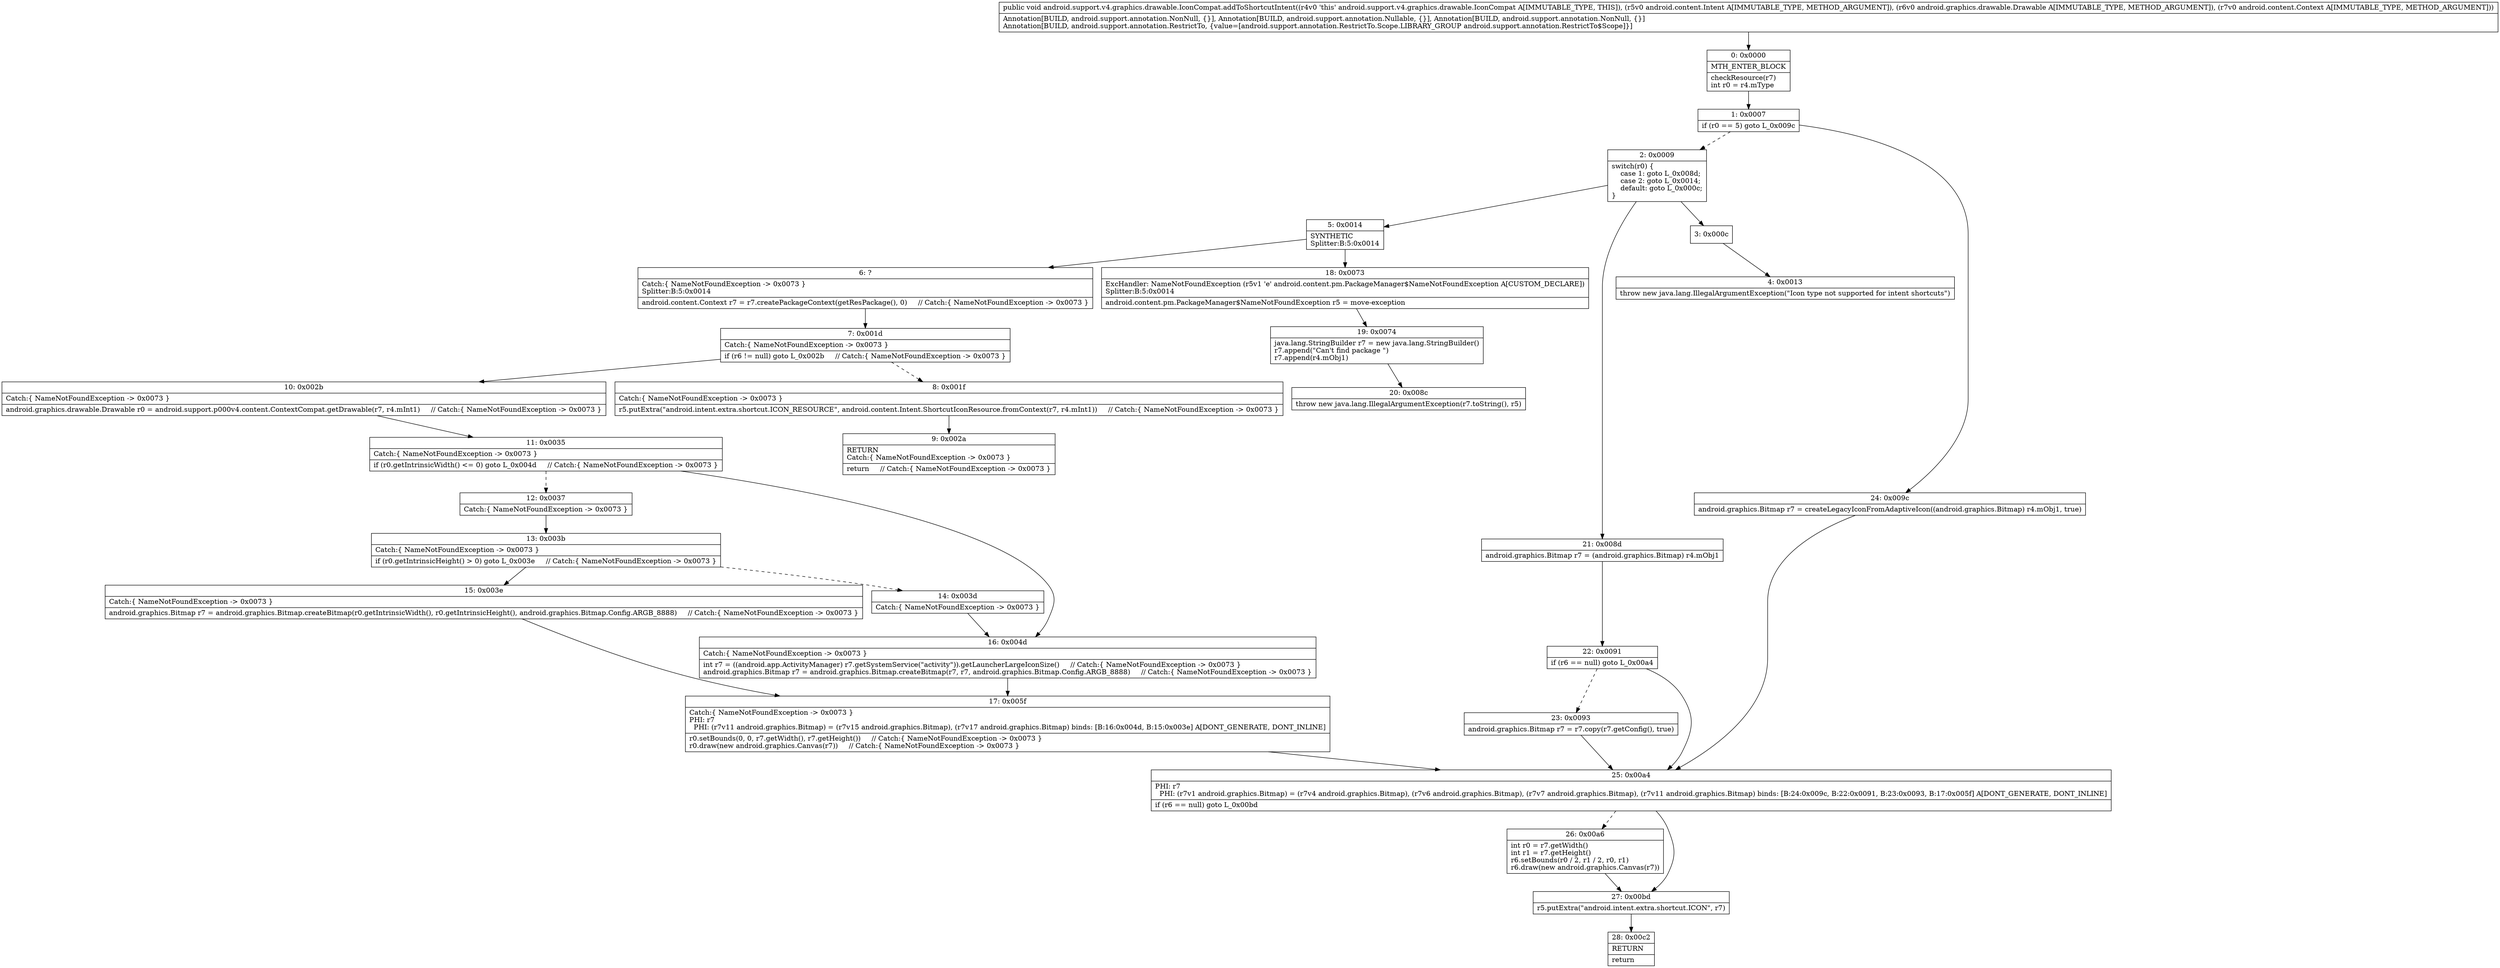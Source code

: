 digraph "CFG forandroid.support.v4.graphics.drawable.IconCompat.addToShortcutIntent(Landroid\/content\/Intent;Landroid\/graphics\/drawable\/Drawable;Landroid\/content\/Context;)V" {
Node_0 [shape=record,label="{0\:\ 0x0000|MTH_ENTER_BLOCK\l|checkResource(r7)\lint r0 = r4.mType\l}"];
Node_1 [shape=record,label="{1\:\ 0x0007|if (r0 == 5) goto L_0x009c\l}"];
Node_2 [shape=record,label="{2\:\ 0x0009|switch(r0) \{\l    case 1: goto L_0x008d;\l    case 2: goto L_0x0014;\l    default: goto L_0x000c;\l\}\l}"];
Node_3 [shape=record,label="{3\:\ 0x000c}"];
Node_4 [shape=record,label="{4\:\ 0x0013|throw new java.lang.IllegalArgumentException(\"Icon type not supported for intent shortcuts\")\l}"];
Node_5 [shape=record,label="{5\:\ 0x0014|SYNTHETIC\lSplitter:B:5:0x0014\l}"];
Node_6 [shape=record,label="{6\:\ ?|Catch:\{ NameNotFoundException \-\> 0x0073 \}\lSplitter:B:5:0x0014\l|android.content.Context r7 = r7.createPackageContext(getResPackage(), 0)     \/\/ Catch:\{ NameNotFoundException \-\> 0x0073 \}\l}"];
Node_7 [shape=record,label="{7\:\ 0x001d|Catch:\{ NameNotFoundException \-\> 0x0073 \}\l|if (r6 != null) goto L_0x002b     \/\/ Catch:\{ NameNotFoundException \-\> 0x0073 \}\l}"];
Node_8 [shape=record,label="{8\:\ 0x001f|Catch:\{ NameNotFoundException \-\> 0x0073 \}\l|r5.putExtra(\"android.intent.extra.shortcut.ICON_RESOURCE\", android.content.Intent.ShortcutIconResource.fromContext(r7, r4.mInt1))     \/\/ Catch:\{ NameNotFoundException \-\> 0x0073 \}\l}"];
Node_9 [shape=record,label="{9\:\ 0x002a|RETURN\lCatch:\{ NameNotFoundException \-\> 0x0073 \}\l|return     \/\/ Catch:\{ NameNotFoundException \-\> 0x0073 \}\l}"];
Node_10 [shape=record,label="{10\:\ 0x002b|Catch:\{ NameNotFoundException \-\> 0x0073 \}\l|android.graphics.drawable.Drawable r0 = android.support.p000v4.content.ContextCompat.getDrawable(r7, r4.mInt1)     \/\/ Catch:\{ NameNotFoundException \-\> 0x0073 \}\l}"];
Node_11 [shape=record,label="{11\:\ 0x0035|Catch:\{ NameNotFoundException \-\> 0x0073 \}\l|if (r0.getIntrinsicWidth() \<= 0) goto L_0x004d     \/\/ Catch:\{ NameNotFoundException \-\> 0x0073 \}\l}"];
Node_12 [shape=record,label="{12\:\ 0x0037|Catch:\{ NameNotFoundException \-\> 0x0073 \}\l}"];
Node_13 [shape=record,label="{13\:\ 0x003b|Catch:\{ NameNotFoundException \-\> 0x0073 \}\l|if (r0.getIntrinsicHeight() \> 0) goto L_0x003e     \/\/ Catch:\{ NameNotFoundException \-\> 0x0073 \}\l}"];
Node_14 [shape=record,label="{14\:\ 0x003d|Catch:\{ NameNotFoundException \-\> 0x0073 \}\l}"];
Node_15 [shape=record,label="{15\:\ 0x003e|Catch:\{ NameNotFoundException \-\> 0x0073 \}\l|android.graphics.Bitmap r7 = android.graphics.Bitmap.createBitmap(r0.getIntrinsicWidth(), r0.getIntrinsicHeight(), android.graphics.Bitmap.Config.ARGB_8888)     \/\/ Catch:\{ NameNotFoundException \-\> 0x0073 \}\l}"];
Node_16 [shape=record,label="{16\:\ 0x004d|Catch:\{ NameNotFoundException \-\> 0x0073 \}\l|int r7 = ((android.app.ActivityManager) r7.getSystemService(\"activity\")).getLauncherLargeIconSize()     \/\/ Catch:\{ NameNotFoundException \-\> 0x0073 \}\landroid.graphics.Bitmap r7 = android.graphics.Bitmap.createBitmap(r7, r7, android.graphics.Bitmap.Config.ARGB_8888)     \/\/ Catch:\{ NameNotFoundException \-\> 0x0073 \}\l}"];
Node_17 [shape=record,label="{17\:\ 0x005f|Catch:\{ NameNotFoundException \-\> 0x0073 \}\lPHI: r7 \l  PHI: (r7v11 android.graphics.Bitmap) = (r7v15 android.graphics.Bitmap), (r7v17 android.graphics.Bitmap) binds: [B:16:0x004d, B:15:0x003e] A[DONT_GENERATE, DONT_INLINE]\l|r0.setBounds(0, 0, r7.getWidth(), r7.getHeight())     \/\/ Catch:\{ NameNotFoundException \-\> 0x0073 \}\lr0.draw(new android.graphics.Canvas(r7))     \/\/ Catch:\{ NameNotFoundException \-\> 0x0073 \}\l}"];
Node_18 [shape=record,label="{18\:\ 0x0073|ExcHandler: NameNotFoundException (r5v1 'e' android.content.pm.PackageManager$NameNotFoundException A[CUSTOM_DECLARE])\lSplitter:B:5:0x0014\l|android.content.pm.PackageManager$NameNotFoundException r5 = move\-exception\l}"];
Node_19 [shape=record,label="{19\:\ 0x0074|java.lang.StringBuilder r7 = new java.lang.StringBuilder()\lr7.append(\"Can't find package \")\lr7.append(r4.mObj1)\l}"];
Node_20 [shape=record,label="{20\:\ 0x008c|throw new java.lang.IllegalArgumentException(r7.toString(), r5)\l}"];
Node_21 [shape=record,label="{21\:\ 0x008d|android.graphics.Bitmap r7 = (android.graphics.Bitmap) r4.mObj1\l}"];
Node_22 [shape=record,label="{22\:\ 0x0091|if (r6 == null) goto L_0x00a4\l}"];
Node_23 [shape=record,label="{23\:\ 0x0093|android.graphics.Bitmap r7 = r7.copy(r7.getConfig(), true)\l}"];
Node_24 [shape=record,label="{24\:\ 0x009c|android.graphics.Bitmap r7 = createLegacyIconFromAdaptiveIcon((android.graphics.Bitmap) r4.mObj1, true)\l}"];
Node_25 [shape=record,label="{25\:\ 0x00a4|PHI: r7 \l  PHI: (r7v1 android.graphics.Bitmap) = (r7v4 android.graphics.Bitmap), (r7v6 android.graphics.Bitmap), (r7v7 android.graphics.Bitmap), (r7v11 android.graphics.Bitmap) binds: [B:24:0x009c, B:22:0x0091, B:23:0x0093, B:17:0x005f] A[DONT_GENERATE, DONT_INLINE]\l|if (r6 == null) goto L_0x00bd\l}"];
Node_26 [shape=record,label="{26\:\ 0x00a6|int r0 = r7.getWidth()\lint r1 = r7.getHeight()\lr6.setBounds(r0 \/ 2, r1 \/ 2, r0, r1)\lr6.draw(new android.graphics.Canvas(r7))\l}"];
Node_27 [shape=record,label="{27\:\ 0x00bd|r5.putExtra(\"android.intent.extra.shortcut.ICON\", r7)\l}"];
Node_28 [shape=record,label="{28\:\ 0x00c2|RETURN\l|return\l}"];
MethodNode[shape=record,label="{public void android.support.v4.graphics.drawable.IconCompat.addToShortcutIntent((r4v0 'this' android.support.v4.graphics.drawable.IconCompat A[IMMUTABLE_TYPE, THIS]), (r5v0 android.content.Intent A[IMMUTABLE_TYPE, METHOD_ARGUMENT]), (r6v0 android.graphics.drawable.Drawable A[IMMUTABLE_TYPE, METHOD_ARGUMENT]), (r7v0 android.content.Context A[IMMUTABLE_TYPE, METHOD_ARGUMENT]))  | Annotation[BUILD, android.support.annotation.NonNull, \{\}], Annotation[BUILD, android.support.annotation.Nullable, \{\}], Annotation[BUILD, android.support.annotation.NonNull, \{\}]\lAnnotation[BUILD, android.support.annotation.RestrictTo, \{value=[android.support.annotation.RestrictTo.Scope.LIBRARY_GROUP android.support.annotation.RestrictTo$Scope]\}]\l}"];
MethodNode -> Node_0;
Node_0 -> Node_1;
Node_1 -> Node_2[style=dashed];
Node_1 -> Node_24;
Node_2 -> Node_3;
Node_2 -> Node_5;
Node_2 -> Node_21;
Node_3 -> Node_4;
Node_5 -> Node_6;
Node_5 -> Node_18;
Node_6 -> Node_7;
Node_7 -> Node_8[style=dashed];
Node_7 -> Node_10;
Node_8 -> Node_9;
Node_10 -> Node_11;
Node_11 -> Node_12[style=dashed];
Node_11 -> Node_16;
Node_12 -> Node_13;
Node_13 -> Node_14[style=dashed];
Node_13 -> Node_15;
Node_14 -> Node_16;
Node_15 -> Node_17;
Node_16 -> Node_17;
Node_17 -> Node_25;
Node_18 -> Node_19;
Node_19 -> Node_20;
Node_21 -> Node_22;
Node_22 -> Node_23[style=dashed];
Node_22 -> Node_25;
Node_23 -> Node_25;
Node_24 -> Node_25;
Node_25 -> Node_26[style=dashed];
Node_25 -> Node_27;
Node_26 -> Node_27;
Node_27 -> Node_28;
}

